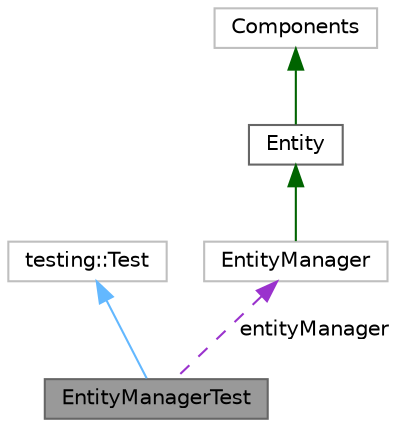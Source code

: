 digraph "EntityManagerTest"
{
 // LATEX_PDF_SIZE
  bgcolor="transparent";
  edge [fontname=Helvetica,fontsize=10,labelfontname=Helvetica,labelfontsize=10];
  node [fontname=Helvetica,fontsize=10,shape=box,height=0.2,width=0.4];
  Node1 [label="EntityManagerTest",height=0.2,width=0.4,color="gray40", fillcolor="grey60", style="filled", fontcolor="black",tooltip=" "];
  Node2 -> Node1 [dir="back",color="steelblue1",style="solid"];
  Node2 [label="testing::Test",height=0.2,width=0.4,color="grey75", fillcolor="white", style="filled",tooltip=" "];
  Node3 -> Node1 [dir="back",color="darkorchid3",style="dashed",label=" entityManager" ];
  Node3 [label="EntityManager",height=0.2,width=0.4,color="grey75", fillcolor="white", style="filled",URL="$dd/d5f/classEntityManager.html",tooltip=" "];
  Node4 -> Node3 [dir="back",color="darkgreen",style="solid"];
  Node4 [label="Entity",height=0.2,width=0.4,color="gray40", fillcolor="white", style="filled",URL="$da/d61/classEntity.html",tooltip="Entity class: Entity is a class that represents an entity in the game."];
  Node5 -> Node4 [dir="back",color="darkgreen",style="solid"];
  Node5 [label="Components",height=0.2,width=0.4,color="grey75", fillcolor="white", style="filled",URL="$db/d46/classComponents.html",tooltip=" "];
}

